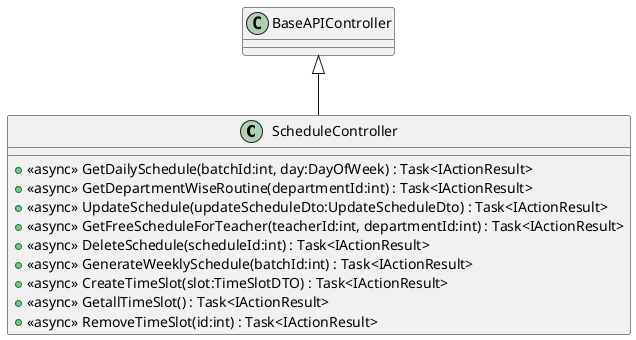@startuml
class ScheduleController {
    + <<async>> GetDailySchedule(batchId:int, day:DayOfWeek) : Task<IActionResult>
    + <<async>> GetDepartmentWiseRoutine(departmentId:int) : Task<IActionResult>
    + <<async>> UpdateSchedule(updateScheduleDto:UpdateScheduleDto) : Task<IActionResult>
    + <<async>> GetFreeScheduleForTeacher(teacherId:int, departmentId:int) : Task<IActionResult>
    + <<async>> DeleteSchedule(scheduleId:int) : Task<IActionResult>
    + <<async>> GenerateWeeklySchedule(batchId:int) : Task<IActionResult>
    + <<async>> CreateTimeSlot(slot:TimeSlotDTO) : Task<IActionResult>
    + <<async>> GetallTimeSlot() : Task<IActionResult>
    + <<async>> RemoveTimeSlot(id:int) : Task<IActionResult>
}
BaseAPIController <|-- ScheduleController
@enduml

